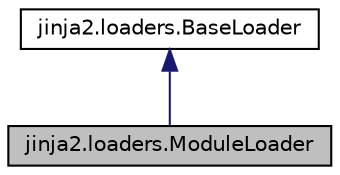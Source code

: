 digraph "jinja2.loaders.ModuleLoader"
{
 // LATEX_PDF_SIZE
  edge [fontname="Helvetica",fontsize="10",labelfontname="Helvetica",labelfontsize="10"];
  node [fontname="Helvetica",fontsize="10",shape=record];
  Node1 [label="jinja2.loaders.ModuleLoader",height=0.2,width=0.4,color="black", fillcolor="grey75", style="filled", fontcolor="black",tooltip=" "];
  Node2 -> Node1 [dir="back",color="midnightblue",fontsize="10",style="solid"];
  Node2 [label="jinja2.loaders.BaseLoader",height=0.2,width=0.4,color="black", fillcolor="white", style="filled",URL="$classjinja2_1_1loaders_1_1BaseLoader.html",tooltip=" "];
}
